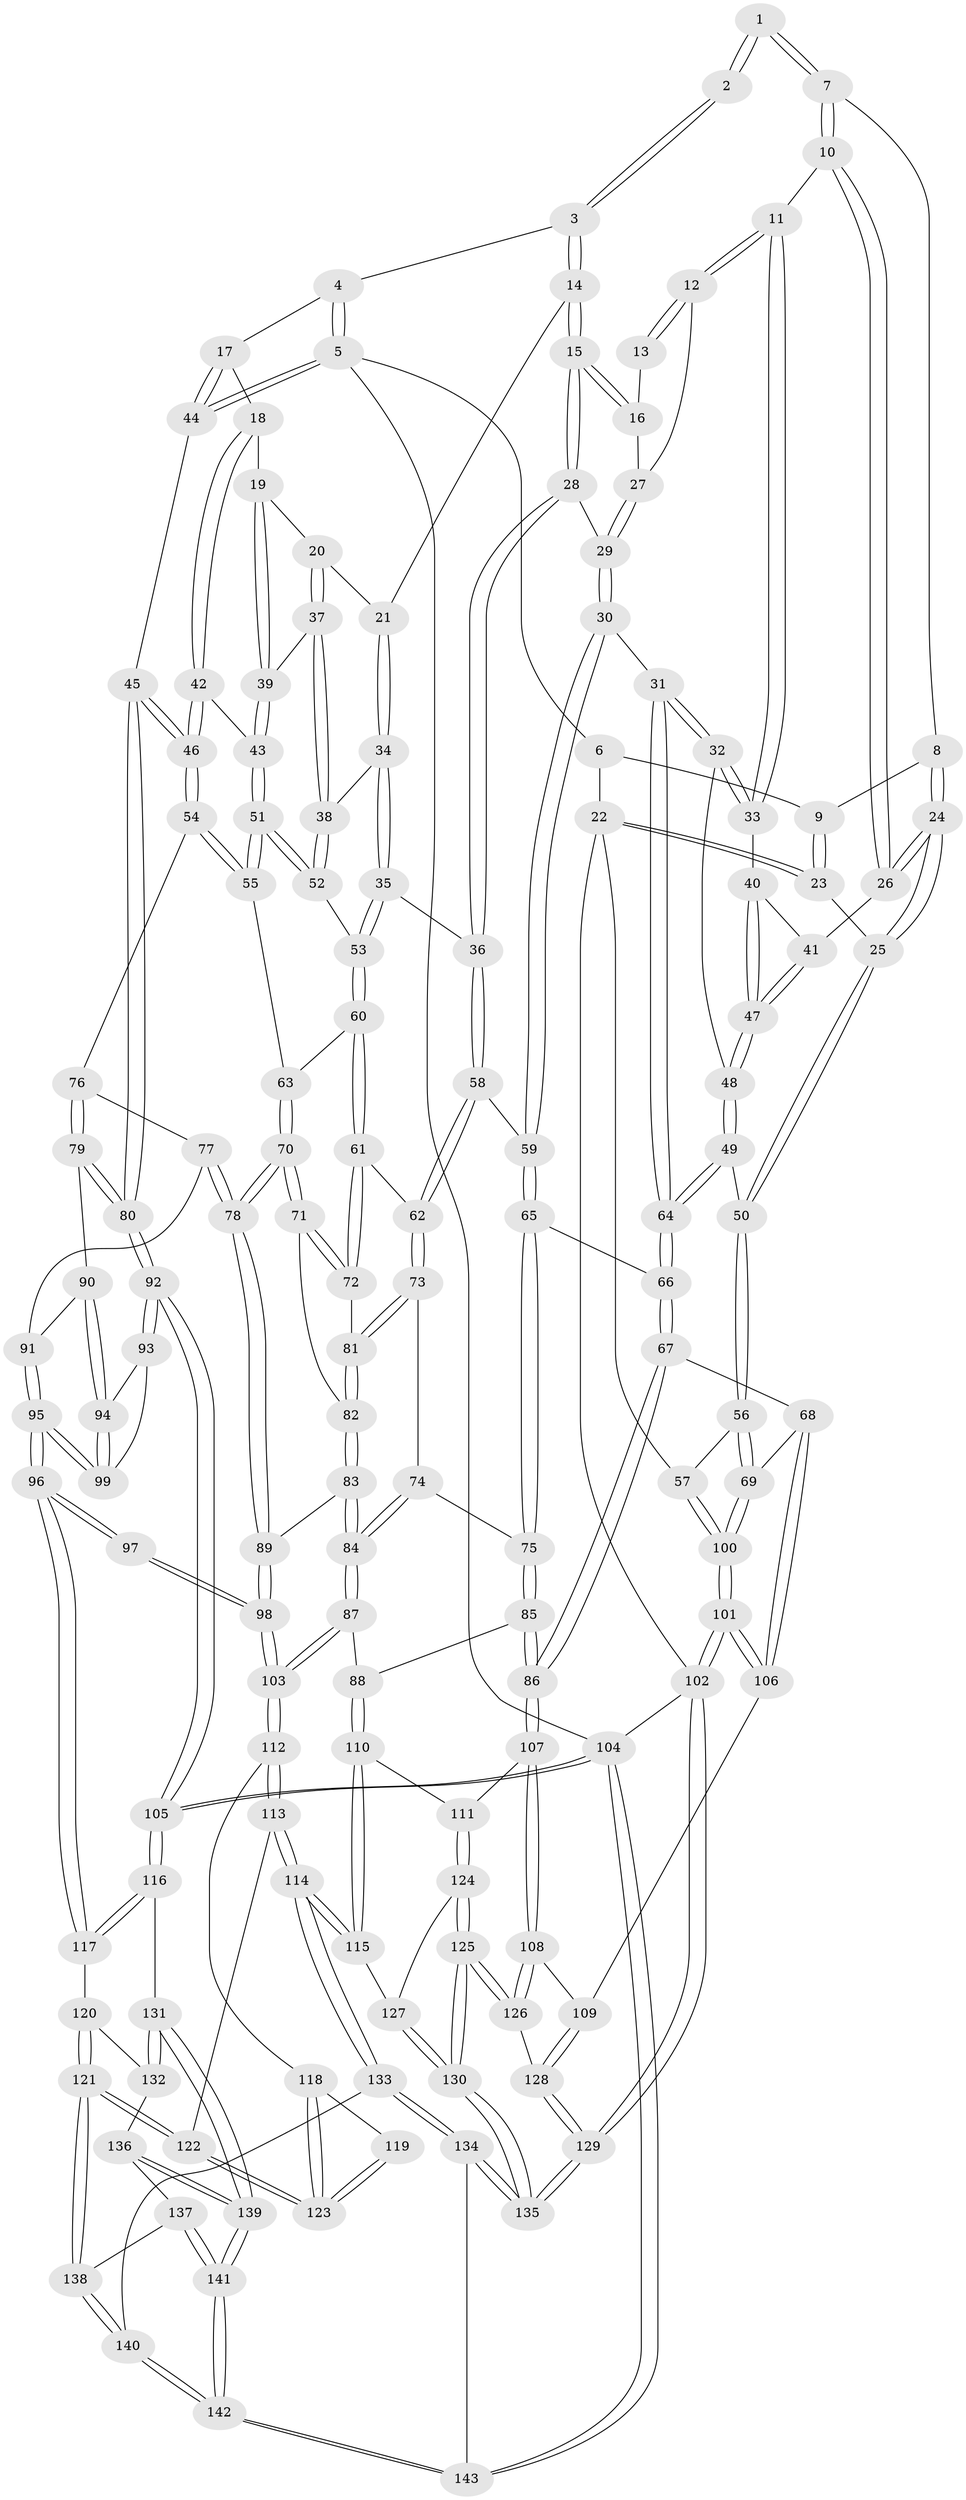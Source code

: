 // Generated by graph-tools (version 1.1) at 2025/00/03/09/25 05:00:55]
// undirected, 143 vertices, 354 edges
graph export_dot {
graph [start="1"]
  node [color=gray90,style=filled];
  1 [pos="+0.2610700499419952+0"];
  2 [pos="+0.5727983601339695+0"];
  3 [pos="+0.711883603823927+0"];
  4 [pos="+0.8094438863690392+0"];
  5 [pos="+1+0"];
  6 [pos="+0.12343194745061033+0"];
  7 [pos="+0.27075323621998065+0.03204477338339552"];
  8 [pos="+0.25118105867551016+0.05268520049732152"];
  9 [pos="+0.07864137855746137+0.058341478734654964"];
  10 [pos="+0.36269341178836223+0.09305967137893133"];
  11 [pos="+0.39804356201272245+0.1134718268434721"];
  12 [pos="+0.42308598894347027+0.10464138264255705"];
  13 [pos="+0.5270360108916028+0"];
  14 [pos="+0.729062521192153+0.011464369915675988"];
  15 [pos="+0.6167278215622499+0.14541977131466763"];
  16 [pos="+0.5334111992298418+0.12569298243579966"];
  17 [pos="+1+0.11590969265840517"];
  18 [pos="+0.981413247002071+0.12281938969125625"];
  19 [pos="+0.9646433602561247+0.12288264246437722"];
  20 [pos="+0.8418834213285272+0.10209977121802634"];
  21 [pos="+0.7540070714272994+0.04429159980277927"];
  22 [pos="+0+0.17117822070754107"];
  23 [pos="+0.007094103068210341+0.15305328866942325"];
  24 [pos="+0.19550070229842748+0.1950515095746239"];
  25 [pos="+0.144509253423876+0.22686420705242313"];
  26 [pos="+0.25238693467938206+0.21080560741268017"];
  27 [pos="+0.4708278912792413+0.1254541049100475"];
  28 [pos="+0.6077262853007853+0.22522259202545195"];
  29 [pos="+0.5148681099755297+0.2714186572291845"];
  30 [pos="+0.4733167200937601+0.31354338502455265"];
  31 [pos="+0.4339912800416543+0.2940318162796136"];
  32 [pos="+0.4277440404793847+0.2892043894607547"];
  33 [pos="+0.37692062762164996+0.2103298494029127"];
  34 [pos="+0.7566787222038284+0.11608621003600939"];
  35 [pos="+0.6809110533143438+0.28810417980701813"];
  36 [pos="+0.6682312895059705+0.28376068748592553"];
  37 [pos="+0.859799059176857+0.22695924875691215"];
  38 [pos="+0.777487587815847+0.24261789710430026"];
  39 [pos="+0.8751922358984184+0.2393167081172333"];
  40 [pos="+0.37053198148026173+0.21176339560849614"];
  41 [pos="+0.2629718458652687+0.2146978445713511"];
  42 [pos="+0.9333880558288806+0.26526842510207826"];
  43 [pos="+0.8902235596719448+0.26131497591016445"];
  44 [pos="+1+0.1367674420518247"];
  45 [pos="+1+0.40557704885444107"];
  46 [pos="+1+0.36453678868849315"];
  47 [pos="+0.29518499024845435+0.3012724585331478"];
  48 [pos="+0.293891649508036+0.3276974650499228"];
  49 [pos="+0.27690467893929976+0.35027269752012885"];
  50 [pos="+0.15428858522757558+0.3305935012412963"];
  51 [pos="+0.838667469778639+0.34452221728470944"];
  52 [pos="+0.76897523937921+0.25770324216503776"];
  53 [pos="+0.6842649745697451+0.28982319125987255"];
  54 [pos="+0.8402522534344932+0.3927679753896124"];
  55 [pos="+0.8380615488309996+0.39076935726708006"];
  56 [pos="+0.10983589648106318+0.4106789016632405"];
  57 [pos="+0+0.4019174056956736"];
  58 [pos="+0.5736956326209255+0.4015244215844192"];
  59 [pos="+0.4887231696173082+0.37721998833196"];
  60 [pos="+0.7251259867914693+0.38519289505037335"];
  61 [pos="+0.6428291479836751+0.4331789637948459"];
  62 [pos="+0.5924526196165718+0.41969773636498664"];
  63 [pos="+0.745310726467079+0.39485690302945564"];
  64 [pos="+0.31135488137549416+0.40643837857806325"];
  65 [pos="+0.42962608728044765+0.4757227641354211"];
  66 [pos="+0.33279567975481394+0.4830122526978608"];
  67 [pos="+0.23140091011540498+0.5719852938882433"];
  68 [pos="+0.20511723739156554+0.5655910643490104"];
  69 [pos="+0.17579680577917148+0.5422567019210929"];
  70 [pos="+0.7275412266312792+0.5481566630609152"];
  71 [pos="+0.7059294180211281+0.5346685119232283"];
  72 [pos="+0.6610324130248838+0.4850416178981697"];
  73 [pos="+0.5723988556540012+0.5211137703393713"];
  74 [pos="+0.5019956639031332+0.5151992371891723"];
  75 [pos="+0.4485534438582524+0.5026794870198704"];
  76 [pos="+0.8407839117019055+0.39626712437267614"];
  77 [pos="+0.8034170528967088+0.5425748767856181"];
  78 [pos="+0.7285596155585057+0.549668119872012"];
  79 [pos="+0.9443165947223148+0.5353475306297749"];
  80 [pos="+1+0.46039721440095244"];
  81 [pos="+0.5803677868789149+0.5298643620377165"];
  82 [pos="+0.5871770552492995+0.5462263237285837"];
  83 [pos="+0.5866712445395815+0.5920234073237198"];
  84 [pos="+0.5686224953827622+0.6330243911491248"];
  85 [pos="+0.463148586135486+0.6322168246832954"];
  86 [pos="+0.2796788887844629+0.6531338501894378"];
  87 [pos="+0.5589007432428081+0.6636682277467197"];
  88 [pos="+0.49512592249795156+0.6623926553912365"];
  89 [pos="+0.7194642099369566+0.5734117523249739"];
  90 [pos="+0.9336727841107367+0.5441042185656283"];
  91 [pos="+0.8428012850968113+0.5656478400418657"];
  92 [pos="+1+0.820204471396849"];
  93 [pos="+0.9663770736584061+0.6744662367117151"];
  94 [pos="+0.9333047806841872+0.6100108578787443"];
  95 [pos="+0.8406308563731645+0.6981136285013451"];
  96 [pos="+0.811005089928993+0.7433894316974647"];
  97 [pos="+0.7399325699236915+0.705496436097531"];
  98 [pos="+0.7096033268364574+0.6836667206564646"];
  99 [pos="+0.8477590215102642+0.69520201556008"];
  100 [pos="+0+0.6367468358013119"];
  101 [pos="+0+0.675091547410759"];
  102 [pos="+0+1"];
  103 [pos="+0.6061597726079362+0.702822572344602"];
  104 [pos="+1+1"];
  105 [pos="+1+0.8395543715242032"];
  106 [pos="+0.06676388824015303+0.7346373646059428"];
  107 [pos="+0.2874844615434984+0.73566853056353"];
  108 [pos="+0.21104825242553996+0.794652258177719"];
  109 [pos="+0.10364137317698753+0.7847297718585381"];
  110 [pos="+0.4492264249162244+0.7489206166636316"];
  111 [pos="+0.3063309047165234+0.750737228772104"];
  112 [pos="+0.6002389511573764+0.744214828638608"];
  113 [pos="+0.573043741120746+0.8235652004516145"];
  114 [pos="+0.5289207923262559+0.8610698313173594"];
  115 [pos="+0.48236131953442873+0.8295367886049488"];
  116 [pos="+1+0.8500201600375157"];
  117 [pos="+0.8160554261795822+0.75845774313086"];
  118 [pos="+0.6681777999434247+0.7931771970825997"];
  119 [pos="+0.6922784709468+0.7762699215056211"];
  120 [pos="+0.8036228064065938+0.7865837597035565"];
  121 [pos="+0.7081868585445817+0.872067293552904"];
  122 [pos="+0.6926873243335505+0.8611755537546979"];
  123 [pos="+0.6850356538650071+0.8315107018824048"];
  124 [pos="+0.33388080326829117+0.817323009637096"];
  125 [pos="+0.30100725971374037+1"];
  126 [pos="+0.21372636906452452+0.8766455008115781"];
  127 [pos="+0.4185233103224725+0.8466076092654196"];
  128 [pos="+0.07058950489923824+0.9002973261398584"];
  129 [pos="+0+1"];
  130 [pos="+0.3106290990138963+1"];
  131 [pos="+0.9767591269933776+0.8910809648603625"];
  132 [pos="+0.8248588406178841+0.8701115609305038"];
  133 [pos="+0.5296046502806033+0.9063542426186357"];
  134 [pos="+0.39335755225498775+1"];
  135 [pos="+0.31885373423650504+1"];
  136 [pos="+0.8260422001407195+0.8797892448473665"];
  137 [pos="+0.7809738501898358+0.9106069898168966"];
  138 [pos="+0.7075231961498104+0.8937329355614699"];
  139 [pos="+0.8648632474259401+0.9655242590374322"];
  140 [pos="+0.6923990543281047+0.9474698706980386"];
  141 [pos="+0.8431895805664232+1"];
  142 [pos="+0.7600626877134391+1"];
  143 [pos="+0.7581606350719872+1"];
  1 -- 2;
  1 -- 2;
  1 -- 7;
  1 -- 7;
  2 -- 3;
  2 -- 3;
  3 -- 4;
  3 -- 14;
  3 -- 14;
  4 -- 5;
  4 -- 5;
  4 -- 17;
  5 -- 6;
  5 -- 44;
  5 -- 44;
  5 -- 104;
  6 -- 9;
  6 -- 22;
  7 -- 8;
  7 -- 10;
  7 -- 10;
  8 -- 9;
  8 -- 24;
  8 -- 24;
  9 -- 23;
  9 -- 23;
  10 -- 11;
  10 -- 26;
  10 -- 26;
  11 -- 12;
  11 -- 12;
  11 -- 33;
  11 -- 33;
  12 -- 13;
  12 -- 13;
  12 -- 27;
  13 -- 16;
  14 -- 15;
  14 -- 15;
  14 -- 21;
  15 -- 16;
  15 -- 16;
  15 -- 28;
  15 -- 28;
  16 -- 27;
  17 -- 18;
  17 -- 44;
  17 -- 44;
  18 -- 19;
  18 -- 42;
  18 -- 42;
  19 -- 20;
  19 -- 39;
  19 -- 39;
  20 -- 21;
  20 -- 37;
  20 -- 37;
  21 -- 34;
  21 -- 34;
  22 -- 23;
  22 -- 23;
  22 -- 57;
  22 -- 102;
  23 -- 25;
  24 -- 25;
  24 -- 25;
  24 -- 26;
  24 -- 26;
  25 -- 50;
  25 -- 50;
  26 -- 41;
  27 -- 29;
  27 -- 29;
  28 -- 29;
  28 -- 36;
  28 -- 36;
  29 -- 30;
  29 -- 30;
  30 -- 31;
  30 -- 59;
  30 -- 59;
  31 -- 32;
  31 -- 32;
  31 -- 64;
  31 -- 64;
  32 -- 33;
  32 -- 33;
  32 -- 48;
  33 -- 40;
  34 -- 35;
  34 -- 35;
  34 -- 38;
  35 -- 36;
  35 -- 53;
  35 -- 53;
  36 -- 58;
  36 -- 58;
  37 -- 38;
  37 -- 38;
  37 -- 39;
  38 -- 52;
  38 -- 52;
  39 -- 43;
  39 -- 43;
  40 -- 41;
  40 -- 47;
  40 -- 47;
  41 -- 47;
  41 -- 47;
  42 -- 43;
  42 -- 46;
  42 -- 46;
  43 -- 51;
  43 -- 51;
  44 -- 45;
  45 -- 46;
  45 -- 46;
  45 -- 80;
  45 -- 80;
  46 -- 54;
  46 -- 54;
  47 -- 48;
  47 -- 48;
  48 -- 49;
  48 -- 49;
  49 -- 50;
  49 -- 64;
  49 -- 64;
  50 -- 56;
  50 -- 56;
  51 -- 52;
  51 -- 52;
  51 -- 55;
  51 -- 55;
  52 -- 53;
  53 -- 60;
  53 -- 60;
  54 -- 55;
  54 -- 55;
  54 -- 76;
  55 -- 63;
  56 -- 57;
  56 -- 69;
  56 -- 69;
  57 -- 100;
  57 -- 100;
  58 -- 59;
  58 -- 62;
  58 -- 62;
  59 -- 65;
  59 -- 65;
  60 -- 61;
  60 -- 61;
  60 -- 63;
  61 -- 62;
  61 -- 72;
  61 -- 72;
  62 -- 73;
  62 -- 73;
  63 -- 70;
  63 -- 70;
  64 -- 66;
  64 -- 66;
  65 -- 66;
  65 -- 75;
  65 -- 75;
  66 -- 67;
  66 -- 67;
  67 -- 68;
  67 -- 86;
  67 -- 86;
  68 -- 69;
  68 -- 106;
  68 -- 106;
  69 -- 100;
  69 -- 100;
  70 -- 71;
  70 -- 71;
  70 -- 78;
  70 -- 78;
  71 -- 72;
  71 -- 72;
  71 -- 82;
  72 -- 81;
  73 -- 74;
  73 -- 81;
  73 -- 81;
  74 -- 75;
  74 -- 84;
  74 -- 84;
  75 -- 85;
  75 -- 85;
  76 -- 77;
  76 -- 79;
  76 -- 79;
  77 -- 78;
  77 -- 78;
  77 -- 91;
  78 -- 89;
  78 -- 89;
  79 -- 80;
  79 -- 80;
  79 -- 90;
  80 -- 92;
  80 -- 92;
  81 -- 82;
  81 -- 82;
  82 -- 83;
  82 -- 83;
  83 -- 84;
  83 -- 84;
  83 -- 89;
  84 -- 87;
  84 -- 87;
  85 -- 86;
  85 -- 86;
  85 -- 88;
  86 -- 107;
  86 -- 107;
  87 -- 88;
  87 -- 103;
  87 -- 103;
  88 -- 110;
  88 -- 110;
  89 -- 98;
  89 -- 98;
  90 -- 91;
  90 -- 94;
  90 -- 94;
  91 -- 95;
  91 -- 95;
  92 -- 93;
  92 -- 93;
  92 -- 105;
  92 -- 105;
  93 -- 94;
  93 -- 99;
  94 -- 99;
  94 -- 99;
  95 -- 96;
  95 -- 96;
  95 -- 99;
  95 -- 99;
  96 -- 97;
  96 -- 97;
  96 -- 117;
  96 -- 117;
  97 -- 98;
  97 -- 98;
  98 -- 103;
  98 -- 103;
  100 -- 101;
  100 -- 101;
  101 -- 102;
  101 -- 102;
  101 -- 106;
  101 -- 106;
  102 -- 129;
  102 -- 129;
  102 -- 104;
  103 -- 112;
  103 -- 112;
  104 -- 105;
  104 -- 105;
  104 -- 143;
  104 -- 143;
  105 -- 116;
  105 -- 116;
  106 -- 109;
  107 -- 108;
  107 -- 108;
  107 -- 111;
  108 -- 109;
  108 -- 126;
  108 -- 126;
  109 -- 128;
  109 -- 128;
  110 -- 111;
  110 -- 115;
  110 -- 115;
  111 -- 124;
  111 -- 124;
  112 -- 113;
  112 -- 113;
  112 -- 118;
  113 -- 114;
  113 -- 114;
  113 -- 122;
  114 -- 115;
  114 -- 115;
  114 -- 133;
  114 -- 133;
  115 -- 127;
  116 -- 117;
  116 -- 117;
  116 -- 131;
  117 -- 120;
  118 -- 119;
  118 -- 123;
  118 -- 123;
  119 -- 123;
  119 -- 123;
  120 -- 121;
  120 -- 121;
  120 -- 132;
  121 -- 122;
  121 -- 122;
  121 -- 138;
  121 -- 138;
  122 -- 123;
  122 -- 123;
  124 -- 125;
  124 -- 125;
  124 -- 127;
  125 -- 126;
  125 -- 126;
  125 -- 130;
  125 -- 130;
  126 -- 128;
  127 -- 130;
  127 -- 130;
  128 -- 129;
  128 -- 129;
  129 -- 135;
  129 -- 135;
  130 -- 135;
  130 -- 135;
  131 -- 132;
  131 -- 132;
  131 -- 139;
  131 -- 139;
  132 -- 136;
  133 -- 134;
  133 -- 134;
  133 -- 140;
  134 -- 135;
  134 -- 135;
  134 -- 143;
  136 -- 137;
  136 -- 139;
  136 -- 139;
  137 -- 138;
  137 -- 141;
  137 -- 141;
  138 -- 140;
  138 -- 140;
  139 -- 141;
  139 -- 141;
  140 -- 142;
  140 -- 142;
  141 -- 142;
  141 -- 142;
  142 -- 143;
  142 -- 143;
}
